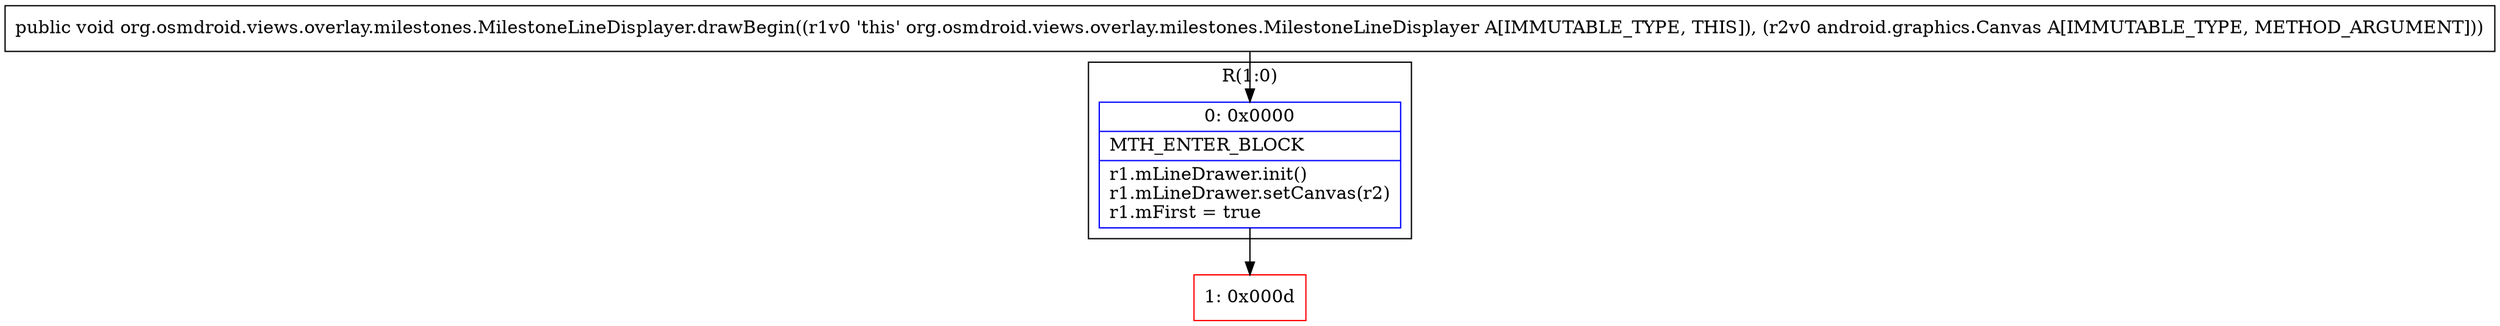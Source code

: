 digraph "CFG fororg.osmdroid.views.overlay.milestones.MilestoneLineDisplayer.drawBegin(Landroid\/graphics\/Canvas;)V" {
subgraph cluster_Region_109265419 {
label = "R(1:0)";
node [shape=record,color=blue];
Node_0 [shape=record,label="{0\:\ 0x0000|MTH_ENTER_BLOCK\l|r1.mLineDrawer.init()\lr1.mLineDrawer.setCanvas(r2)\lr1.mFirst = true\l}"];
}
Node_1 [shape=record,color=red,label="{1\:\ 0x000d}"];
MethodNode[shape=record,label="{public void org.osmdroid.views.overlay.milestones.MilestoneLineDisplayer.drawBegin((r1v0 'this' org.osmdroid.views.overlay.milestones.MilestoneLineDisplayer A[IMMUTABLE_TYPE, THIS]), (r2v0 android.graphics.Canvas A[IMMUTABLE_TYPE, METHOD_ARGUMENT])) }"];
MethodNode -> Node_0;
Node_0 -> Node_1;
}

